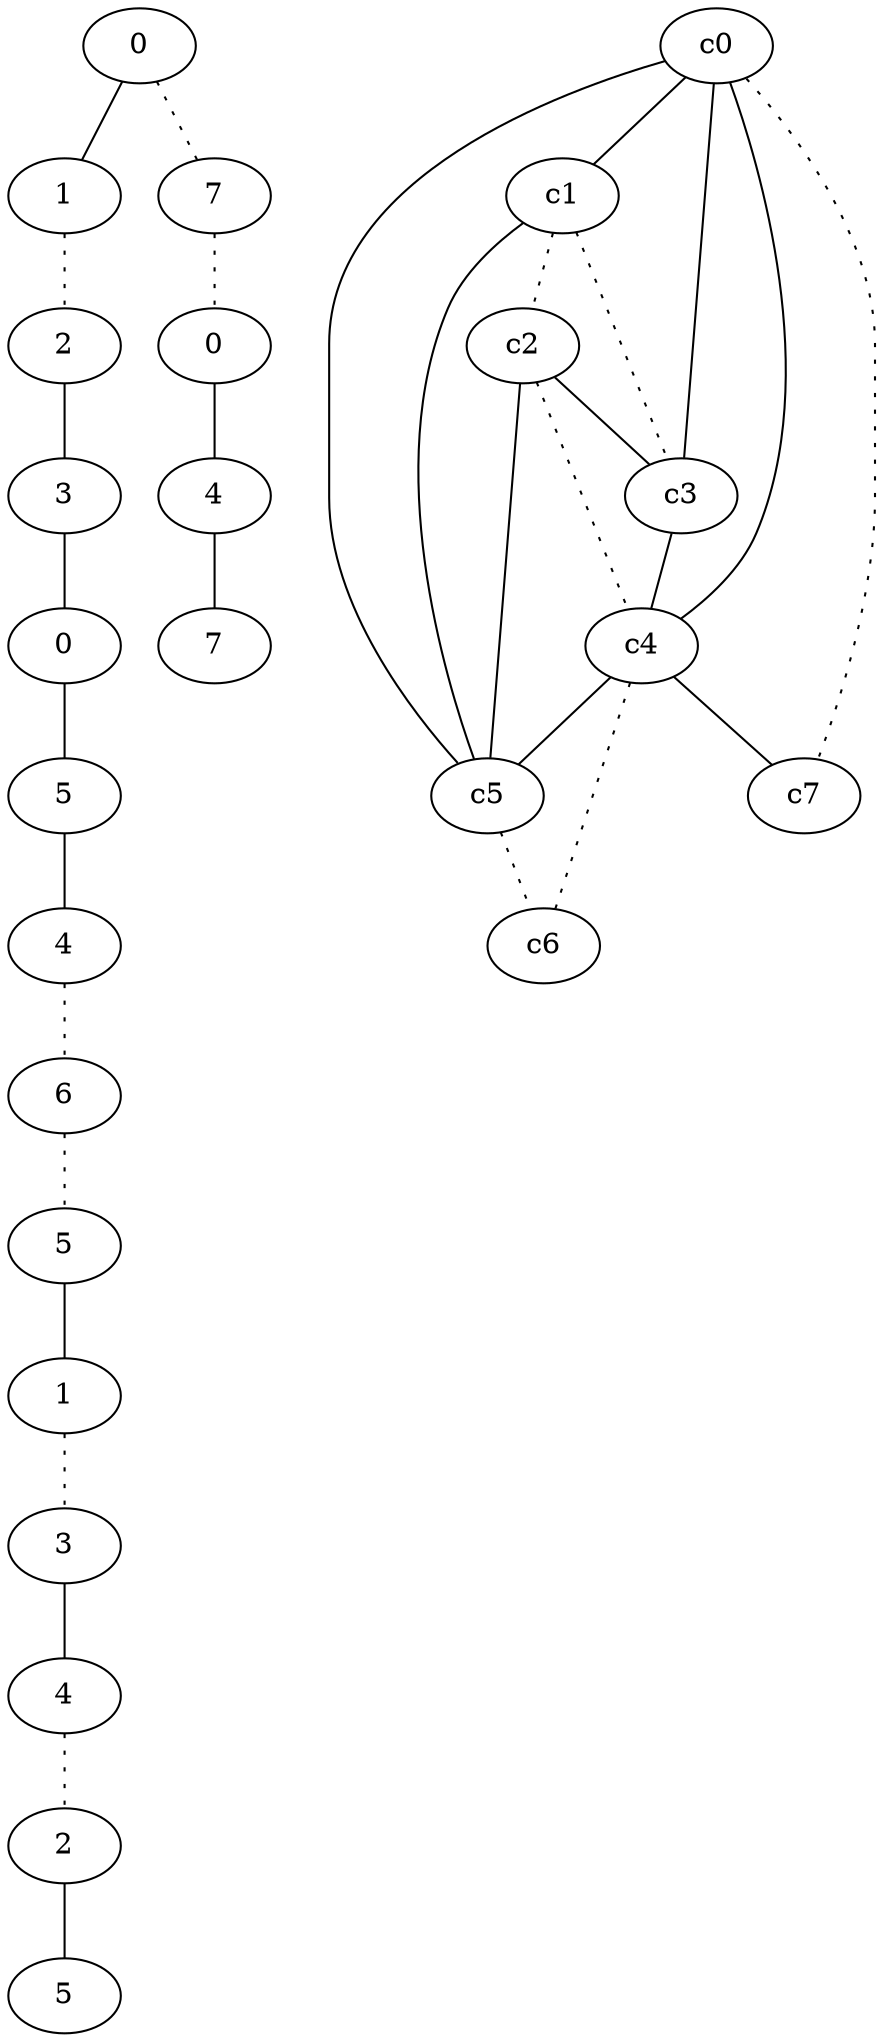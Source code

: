 graph {
a0[label=0];
a1[label=1];
a2[label=2];
a3[label=3];
a4[label=0];
a5[label=5];
a6[label=4];
a7[label=6];
a8[label=5];
a9[label=1];
a10[label=3];
a11[label=4];
a12[label=2];
a13[label=5];
a14[label=7];
a15[label=0];
a16[label=4];
a17[label=7];
a0 -- a1;
a0 -- a14 [style=dotted];
a1 -- a2 [style=dotted];
a2 -- a3;
a3 -- a4;
a4 -- a5;
a5 -- a6;
a6 -- a7 [style=dotted];
a7 -- a8 [style=dotted];
a8 -- a9;
a9 -- a10 [style=dotted];
a10 -- a11;
a11 -- a12 [style=dotted];
a12 -- a13;
a14 -- a15 [style=dotted];
a15 -- a16;
a16 -- a17;
c0 -- c1;
c0 -- c3;
c0 -- c4;
c0 -- c5;
c0 -- c7 [style=dotted];
c1 -- c2 [style=dotted];
c1 -- c3 [style=dotted];
c1 -- c5;
c2 -- c3;
c2 -- c4 [style=dotted];
c2 -- c5;
c3 -- c4;
c4 -- c5;
c4 -- c6 [style=dotted];
c4 -- c7;
c5 -- c6 [style=dotted];
}
